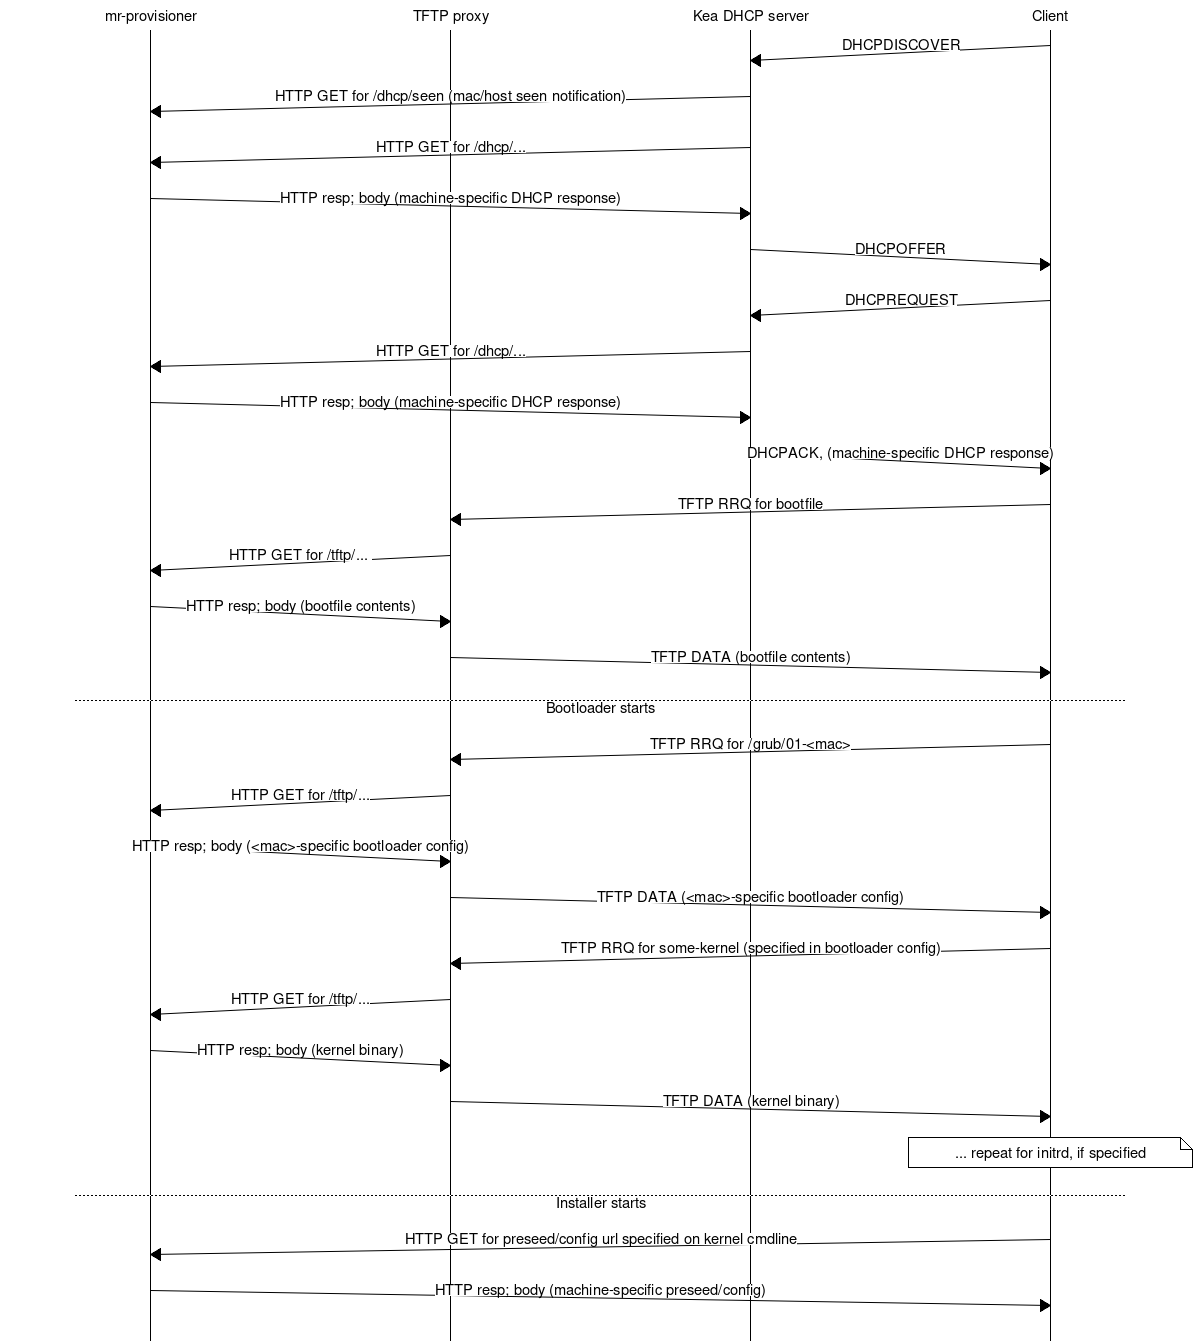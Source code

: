 msc {
	hscale="2", arcgradient=15;

	"mr-provisioner","TFTP proxy","Kea DHCP server",Client;

	Client=>"Kea DHCP server"             [ label="DHCPDISCOVER" ];
	"Kea DHCP server"=>"mr-provisioner"   [ label="HTTP GET for /dhcp/seen (mac/host seen notification)" ];
	"Kea DHCP server"=>"mr-provisioner"   [ label="HTTP GET for /dhcp/..." ];
	"mr-provisioner"=>"Kea DHCP server"   [ label="HTTP resp; body (machine-specific DHCP response)" ];
	"Kea DHCP server"=>Client             [ label="DHCPOFFER" ];

	Client=>"Kea DHCP server"             [ label="DHCPREQUEST" ];
	"Kea DHCP server"=>"mr-provisioner"   [ label="HTTP GET for /dhcp/..." ];
	"mr-provisioner"=>"Kea DHCP server"   [ label="HTTP resp; body (machine-specific DHCP response)" ];
	"Kea DHCP server"=>Client             [ label="DHCPACK, (machine-specific DHCP response)" ];

	Client=>"TFTP proxy"              [ label="TFTP RRQ for bootfile" ];
	"TFTP proxy"=>"mr-provisioner"    [ label="HTTP GET for /tftp/... " ];
	"mr-provisioner"=>"TFTP proxy"    [ label="HTTP resp; body (bootfile contents)" ];
	"TFTP proxy"=>Client              [ label="TFTP DATA (bootfile contents)" ];

	---                               [ label="Bootloader starts" ];
	Client=>"TFTP proxy"              [ label="TFTP RRQ for /grub/01-<mac>" ];
	"TFTP proxy"=>"mr-provisioner"    [ label="HTTP GET for /tftp/..." ];
	"mr-provisioner"=>"TFTP proxy"    [ label="HTTP resp; body (<mac>-specific bootloader config)" ];
	"TFTP proxy"=>Client              [ label="TFTP DATA (<mac>-specific bootloader config)" ];

	Client=>"TFTP proxy"              [ label="TFTP RRQ for some-kernel (specified in bootloader config)" ];
	"TFTP proxy"=>"mr-provisioner"    [ label="HTTP GET for /tftp/..." ];
	"mr-provisioner"=>"TFTP proxy"    [ label="HTTP resp; body (kernel binary)" ];
	"TFTP proxy"=>Client              [ label="TFTP DATA (kernel binary)" ];

	Client note Client                [ label="... repeat for initrd, if specified" ];

	---                               [ label="Installer starts" ];
	Client=>"mr-provisioner"          [ label="HTTP GET for preseed/config url specified on kernel cmdline" ];
	"mr-provisioner"=>Client          [ label="HTTP resp; body (machine-specific preseed/config)" ];
}
